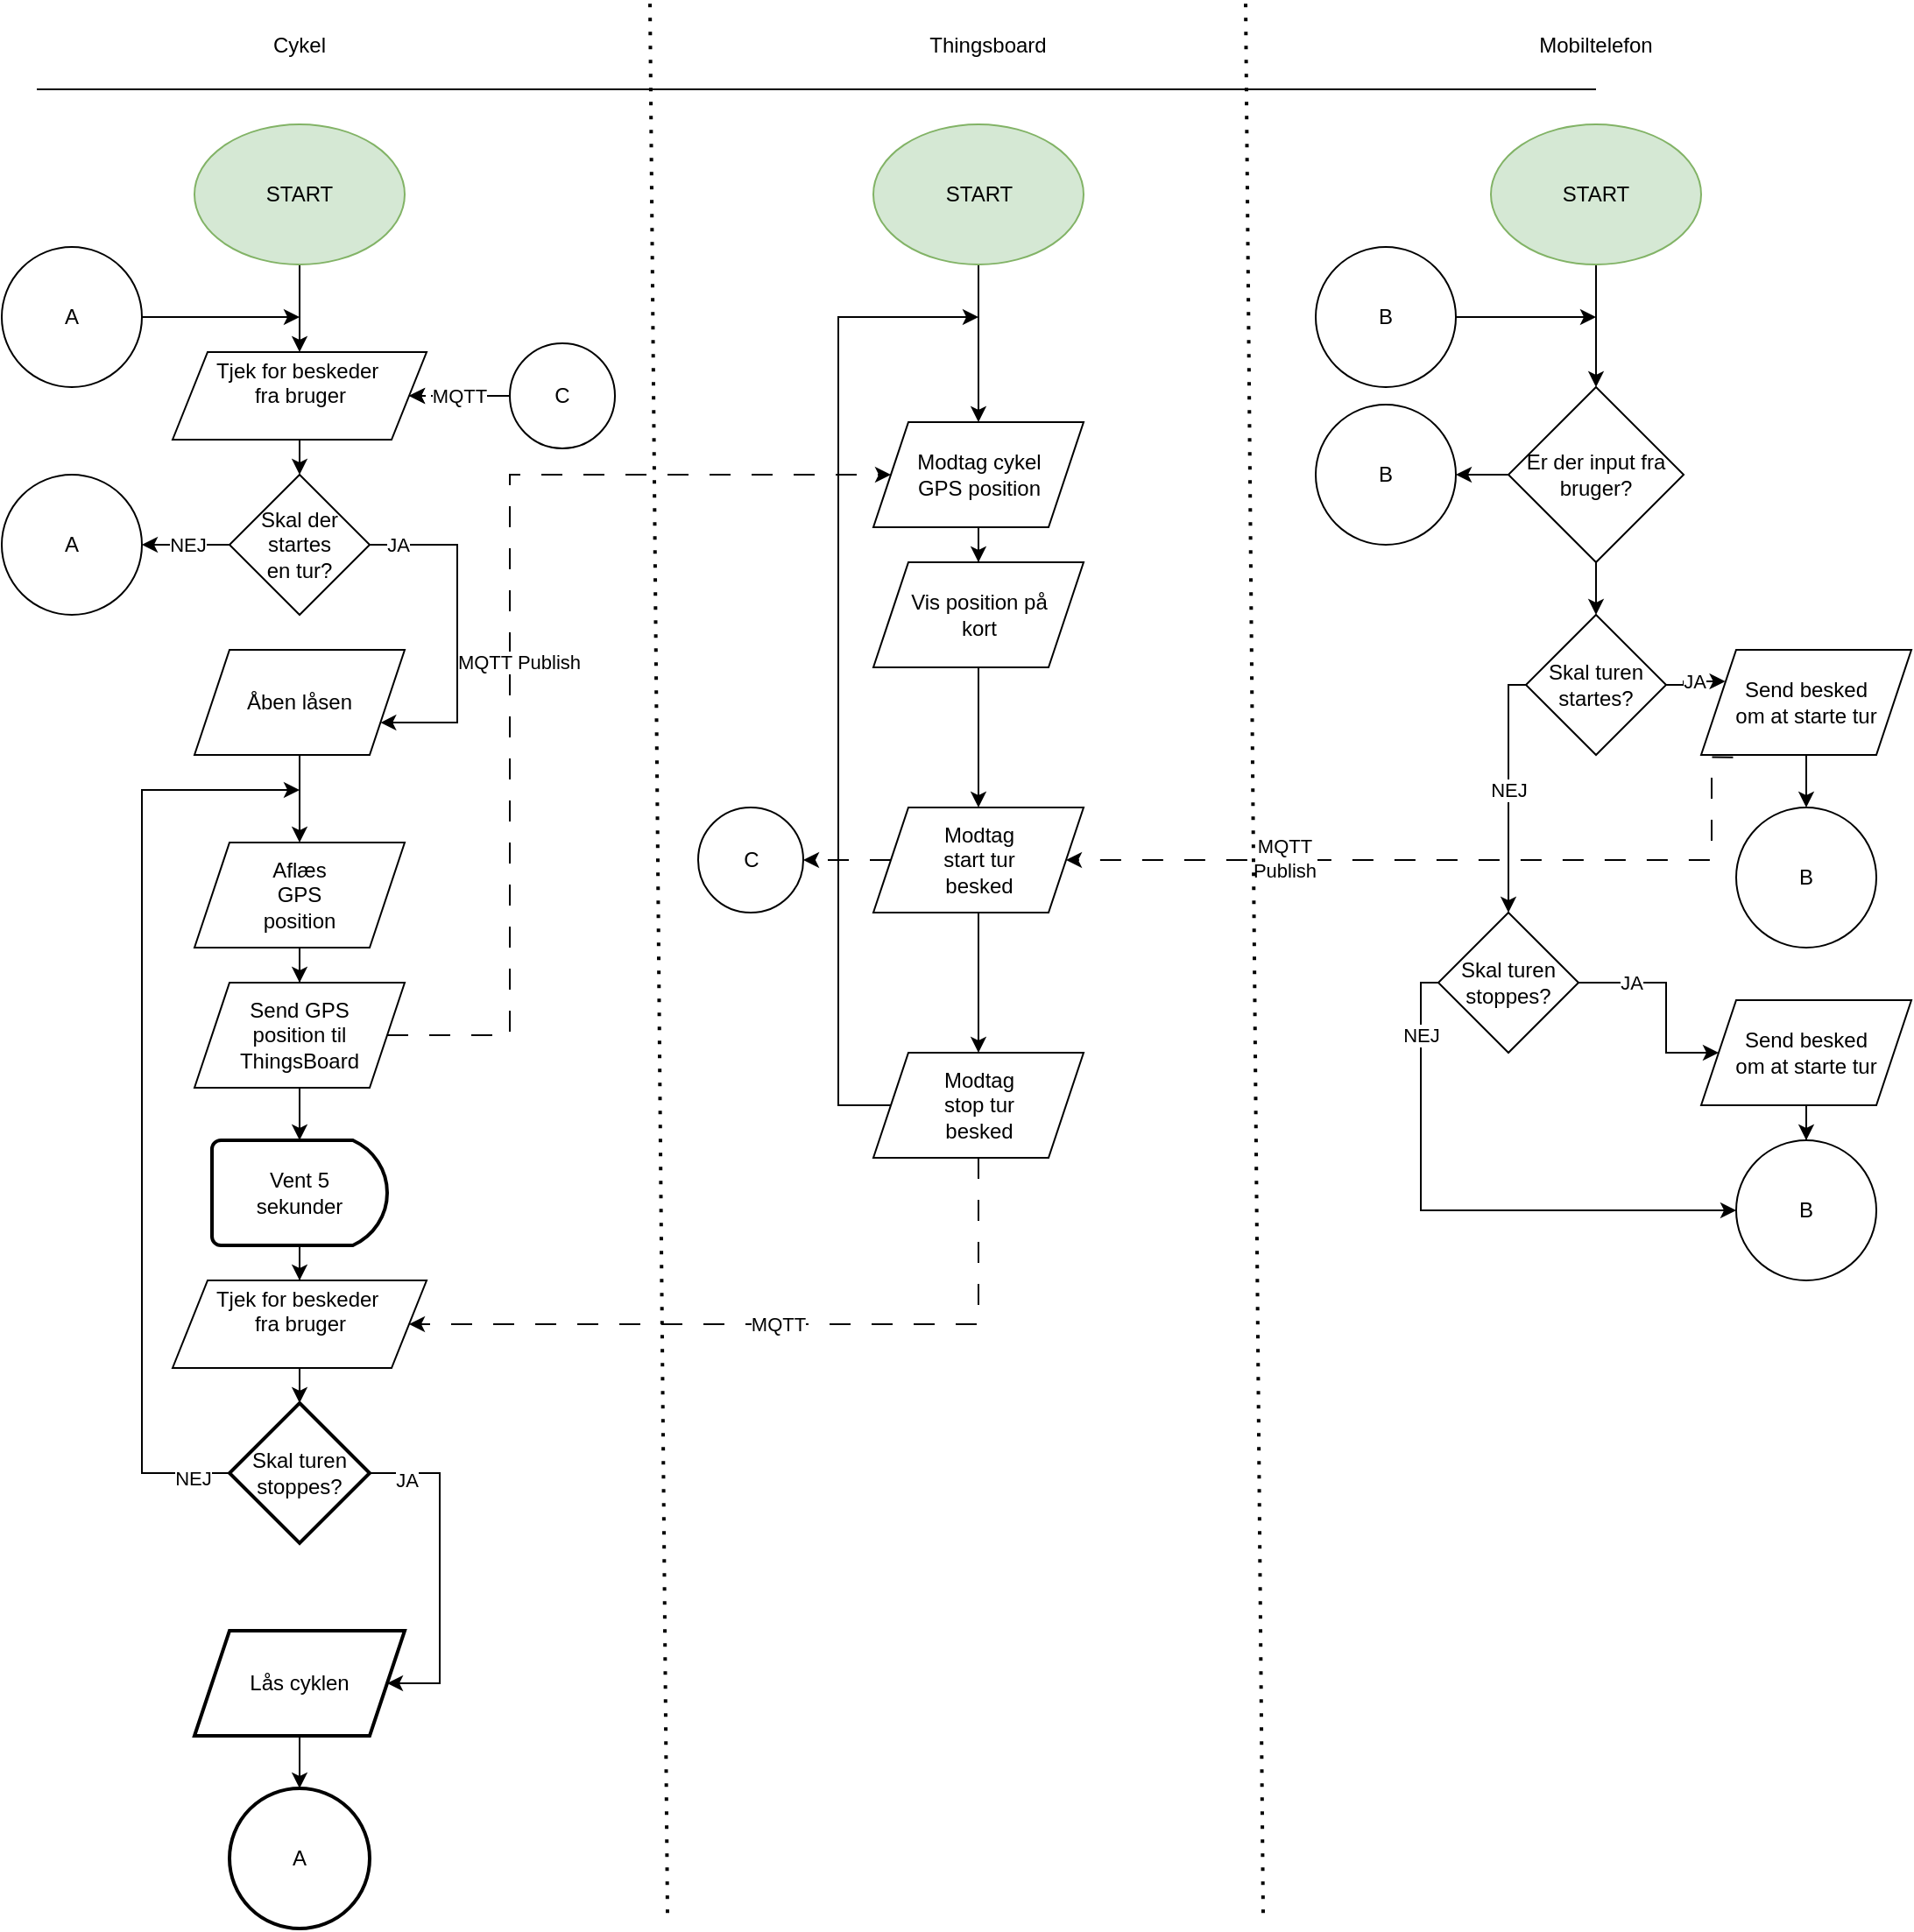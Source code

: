 <mxfile version="24.7.17">
  <diagram name="Side-1" id="3Bjg-c0eX6i9LthyG0Qk">
    <mxGraphModel dx="2526" dy="2004" grid="1" gridSize="10" guides="1" tooltips="1" connect="1" arrows="1" fold="1" page="1" pageScale="1" pageWidth="850" pageHeight="1100" math="0" shadow="0">
      <root>
        <mxCell id="0" />
        <mxCell id="1" parent="0" />
        <mxCell id="myIz-vPqBbgkKjKdD7VN-34" value="" style="edgeStyle=orthogonalEdgeStyle;rounded=0;orthogonalLoop=1;jettySize=auto;html=1;" edge="1" parent="1" source="myIz-vPqBbgkKjKdD7VN-1" target="myIz-vPqBbgkKjKdD7VN-33">
          <mxGeometry relative="1" as="geometry" />
        </mxCell>
        <mxCell id="myIz-vPqBbgkKjKdD7VN-1" value="START" style="ellipse;whiteSpace=wrap;html=1;fillColor=#d5e8d4;strokeColor=#82b366;" vertex="1" parent="1">
          <mxGeometry x="60" y="60" width="120" height="80" as="geometry" />
        </mxCell>
        <mxCell id="myIz-vPqBbgkKjKdD7VN-59" value="" style="edgeStyle=orthogonalEdgeStyle;rounded=0;orthogonalLoop=1;jettySize=auto;html=1;" edge="1" parent="1" source="myIz-vPqBbgkKjKdD7VN-2" target="myIz-vPqBbgkKjKdD7VN-58">
          <mxGeometry relative="1" as="geometry" />
        </mxCell>
        <mxCell id="myIz-vPqBbgkKjKdD7VN-2" value="START" style="ellipse;whiteSpace=wrap;html=1;fillColor=#d5e8d4;strokeColor=#82b366;" vertex="1" parent="1">
          <mxGeometry x="447.5" y="60" width="120" height="80" as="geometry" />
        </mxCell>
        <mxCell id="myIz-vPqBbgkKjKdD7VN-78" value="" style="edgeStyle=orthogonalEdgeStyle;rounded=0;orthogonalLoop=1;jettySize=auto;html=1;" edge="1" parent="1" source="myIz-vPqBbgkKjKdD7VN-3" target="myIz-vPqBbgkKjKdD7VN-77">
          <mxGeometry relative="1" as="geometry" />
        </mxCell>
        <mxCell id="myIz-vPqBbgkKjKdD7VN-3" value="START" style="ellipse;whiteSpace=wrap;html=1;fillColor=#d5e8d4;strokeColor=#82b366;" vertex="1" parent="1">
          <mxGeometry x="800" y="60" width="120" height="80" as="geometry" />
        </mxCell>
        <mxCell id="myIz-vPqBbgkKjKdD7VN-5" value="" style="endArrow=none;html=1;rounded=0;" edge="1" parent="1">
          <mxGeometry width="50" height="50" relative="1" as="geometry">
            <mxPoint x="-30" y="40" as="sourcePoint" />
            <mxPoint x="860" y="40" as="targetPoint" />
          </mxGeometry>
        </mxCell>
        <mxCell id="myIz-vPqBbgkKjKdD7VN-8" value="Cykel" style="text;html=1;align=center;verticalAlign=middle;whiteSpace=wrap;rounded=0;" vertex="1" parent="1">
          <mxGeometry x="90" width="60" height="30" as="geometry" />
        </mxCell>
        <mxCell id="myIz-vPqBbgkKjKdD7VN-9" value="Thingsboard" style="text;html=1;align=center;verticalAlign=middle;whiteSpace=wrap;rounded=0;" vertex="1" parent="1">
          <mxGeometry x="477.5" width="70" height="30" as="geometry" />
        </mxCell>
        <mxCell id="myIz-vPqBbgkKjKdD7VN-10" value="Mobiltelefon" style="text;html=1;align=center;verticalAlign=middle;whiteSpace=wrap;rounded=0;" vertex="1" parent="1">
          <mxGeometry x="825" width="70" height="30" as="geometry" />
        </mxCell>
        <mxCell id="myIz-vPqBbgkKjKdD7VN-20" value="" style="edgeStyle=orthogonalEdgeStyle;rounded=0;orthogonalLoop=1;jettySize=auto;html=1;" edge="1" parent="1" source="myIz-vPqBbgkKjKdD7VN-16" target="myIz-vPqBbgkKjKdD7VN-19">
          <mxGeometry relative="1" as="geometry" />
        </mxCell>
        <mxCell id="myIz-vPqBbgkKjKdD7VN-16" value="&lt;div&gt;Aflæs&lt;/div&gt;&lt;div&gt;GPS&lt;/div&gt;&lt;div&gt;position&lt;br&gt;&lt;/div&gt;" style="shape=parallelogram;perimeter=parallelogramPerimeter;whiteSpace=wrap;html=1;fixedSize=1;" vertex="1" parent="1">
          <mxGeometry x="60" y="470" width="120" height="60" as="geometry" />
        </mxCell>
        <mxCell id="myIz-vPqBbgkKjKdD7VN-62" style="edgeStyle=orthogonalEdgeStyle;rounded=0;orthogonalLoop=1;jettySize=auto;html=1;exitX=1;exitY=0.5;exitDx=0;exitDy=0;entryX=0;entryY=0.5;entryDx=0;entryDy=0;dashed=1;dashPattern=12 12;" edge="1" parent="1" source="myIz-vPqBbgkKjKdD7VN-19" target="myIz-vPqBbgkKjKdD7VN-58">
          <mxGeometry relative="1" as="geometry">
            <Array as="points">
              <mxPoint x="240" y="580" />
              <mxPoint x="240" y="260" />
            </Array>
          </mxGeometry>
        </mxCell>
        <mxCell id="myIz-vPqBbgkKjKdD7VN-64" value="MQTT Publish" style="edgeLabel;html=1;align=center;verticalAlign=middle;resizable=0;points=[];" vertex="1" connectable="0" parent="myIz-vPqBbgkKjKdD7VN-62">
          <mxGeometry x="-0.067" y="-5" relative="1" as="geometry">
            <mxPoint as="offset" />
          </mxGeometry>
        </mxCell>
        <mxCell id="myIz-vPqBbgkKjKdD7VN-19" value="&lt;div&gt;Send GPS&lt;/div&gt;&lt;div&gt;position til&lt;/div&gt;&lt;div&gt;ThingsBoard&lt;br&gt;&lt;/div&gt;" style="shape=parallelogram;perimeter=parallelogramPerimeter;whiteSpace=wrap;html=1;fixedSize=1;" vertex="1" parent="1">
          <mxGeometry x="60" y="550" width="120" height="60" as="geometry" />
        </mxCell>
        <mxCell id="myIz-vPqBbgkKjKdD7VN-54" style="edgeStyle=orthogonalEdgeStyle;rounded=0;orthogonalLoop=1;jettySize=auto;html=1;exitX=0.5;exitY=1;exitDx=0;exitDy=0;exitPerimeter=0;" edge="1" parent="1" source="myIz-vPqBbgkKjKdD7VN-21" target="myIz-vPqBbgkKjKdD7VN-53">
          <mxGeometry relative="1" as="geometry" />
        </mxCell>
        <mxCell id="myIz-vPqBbgkKjKdD7VN-21" value="&lt;div&gt;Vent 5 &lt;br&gt;&lt;/div&gt;&lt;div&gt;sekunder&lt;br&gt;&lt;/div&gt;" style="strokeWidth=2;html=1;shape=mxgraph.flowchart.delay;whiteSpace=wrap;" vertex="1" parent="1">
          <mxGeometry x="70" y="640" width="100" height="60" as="geometry" />
        </mxCell>
        <mxCell id="myIz-vPqBbgkKjKdD7VN-22" style="edgeStyle=orthogonalEdgeStyle;rounded=0;orthogonalLoop=1;jettySize=auto;html=1;exitX=0.5;exitY=1;exitDx=0;exitDy=0;entryX=0.5;entryY=0;entryDx=0;entryDy=0;entryPerimeter=0;" edge="1" parent="1" source="myIz-vPqBbgkKjKdD7VN-19" target="myIz-vPqBbgkKjKdD7VN-21">
          <mxGeometry relative="1" as="geometry" />
        </mxCell>
        <mxCell id="myIz-vPqBbgkKjKdD7VN-45" value="" style="edgeStyle=orthogonalEdgeStyle;rounded=0;orthogonalLoop=1;jettySize=auto;html=1;" edge="1" parent="1" source="myIz-vPqBbgkKjKdD7VN-29" target="myIz-vPqBbgkKjKdD7VN-16">
          <mxGeometry relative="1" as="geometry" />
        </mxCell>
        <mxCell id="myIz-vPqBbgkKjKdD7VN-29" value="Åben låsen" style="shape=parallelogram;perimeter=parallelogramPerimeter;whiteSpace=wrap;html=1;fixedSize=1;" vertex="1" parent="1">
          <mxGeometry x="60" y="360" width="120" height="60" as="geometry" />
        </mxCell>
        <mxCell id="myIz-vPqBbgkKjKdD7VN-35" style="edgeStyle=orthogonalEdgeStyle;rounded=0;orthogonalLoop=1;jettySize=auto;html=1;exitX=1;exitY=0.5;exitDx=0;exitDy=0;entryX=1;entryY=0.75;entryDx=0;entryDy=0;" edge="1" parent="1" source="myIz-vPqBbgkKjKdD7VN-30" target="myIz-vPqBbgkKjKdD7VN-29">
          <mxGeometry relative="1" as="geometry">
            <Array as="points">
              <mxPoint x="210" y="300" />
              <mxPoint x="210" y="402" />
            </Array>
          </mxGeometry>
        </mxCell>
        <mxCell id="myIz-vPqBbgkKjKdD7VN-36" value="JA" style="edgeLabel;html=1;align=center;verticalAlign=middle;resizable=0;points=[];" vertex="1" connectable="0" parent="myIz-vPqBbgkKjKdD7VN-35">
          <mxGeometry x="-0.838" relative="1" as="geometry">
            <mxPoint as="offset" />
          </mxGeometry>
        </mxCell>
        <mxCell id="myIz-vPqBbgkKjKdD7VN-40" value="" style="edgeStyle=orthogonalEdgeStyle;rounded=0;orthogonalLoop=1;jettySize=auto;html=1;" edge="1" parent="1" source="myIz-vPqBbgkKjKdD7VN-30" target="myIz-vPqBbgkKjKdD7VN-39">
          <mxGeometry relative="1" as="geometry" />
        </mxCell>
        <mxCell id="myIz-vPqBbgkKjKdD7VN-41" value="NEJ" style="edgeLabel;html=1;align=center;verticalAlign=middle;resizable=0;points=[];" vertex="1" connectable="0" parent="myIz-vPqBbgkKjKdD7VN-40">
          <mxGeometry x="-0.034" relative="1" as="geometry">
            <mxPoint as="offset" />
          </mxGeometry>
        </mxCell>
        <mxCell id="myIz-vPqBbgkKjKdD7VN-30" value="&lt;div&gt;Skal der startes&lt;/div&gt;&lt;div&gt;en tur?&lt;br&gt;&lt;/div&gt;" style="rhombus;whiteSpace=wrap;html=1;" vertex="1" parent="1">
          <mxGeometry x="80" y="260" width="80" height="80" as="geometry" />
        </mxCell>
        <mxCell id="myIz-vPqBbgkKjKdD7VN-37" style="edgeStyle=orthogonalEdgeStyle;rounded=0;orthogonalLoop=1;jettySize=auto;html=1;exitX=0.5;exitY=1;exitDx=0;exitDy=0;entryX=0.5;entryY=0;entryDx=0;entryDy=0;" edge="1" parent="1" source="myIz-vPqBbgkKjKdD7VN-33" target="myIz-vPqBbgkKjKdD7VN-30">
          <mxGeometry relative="1" as="geometry" />
        </mxCell>
        <mxCell id="myIz-vPqBbgkKjKdD7VN-33" value="&lt;div&gt;Tjek for beskeder&amp;nbsp;&lt;/div&gt;&lt;div&gt;fra bruger&lt;/div&gt;&lt;div&gt;&lt;br&gt;&lt;/div&gt;" style="shape=parallelogram;perimeter=parallelogramPerimeter;whiteSpace=wrap;html=1;fixedSize=1;" vertex="1" parent="1">
          <mxGeometry x="47.5" y="190" width="145" height="50" as="geometry" />
        </mxCell>
        <mxCell id="myIz-vPqBbgkKjKdD7VN-39" value="A" style="ellipse;whiteSpace=wrap;html=1;" vertex="1" parent="1">
          <mxGeometry x="-50" y="260" width="80" height="80" as="geometry" />
        </mxCell>
        <mxCell id="myIz-vPqBbgkKjKdD7VN-43" style="edgeStyle=orthogonalEdgeStyle;rounded=0;orthogonalLoop=1;jettySize=auto;html=1;" edge="1" parent="1" source="myIz-vPqBbgkKjKdD7VN-42">
          <mxGeometry relative="1" as="geometry">
            <mxPoint x="120" y="170" as="targetPoint" />
          </mxGeometry>
        </mxCell>
        <mxCell id="myIz-vPqBbgkKjKdD7VN-42" value="A" style="ellipse;whiteSpace=wrap;html=1;" vertex="1" parent="1">
          <mxGeometry x="-50" y="130" width="80" height="80" as="geometry" />
        </mxCell>
        <mxCell id="myIz-vPqBbgkKjKdD7VN-49" value="" style="edgeStyle=orthogonalEdgeStyle;rounded=0;orthogonalLoop=1;jettySize=auto;html=1;exitX=1;exitY=0.5;exitDx=0;exitDy=0;entryX=1;entryY=0.5;entryDx=0;entryDy=0;" edge="1" parent="1" source="myIz-vPqBbgkKjKdD7VN-46" target="myIz-vPqBbgkKjKdD7VN-48">
          <mxGeometry relative="1" as="geometry">
            <Array as="points">
              <mxPoint x="200" y="830" />
              <mxPoint x="200" y="950" />
            </Array>
          </mxGeometry>
        </mxCell>
        <mxCell id="myIz-vPqBbgkKjKdD7VN-50" value="JA" style="edgeLabel;html=1;align=center;verticalAlign=middle;resizable=0;points=[];" vertex="1" connectable="0" parent="myIz-vPqBbgkKjKdD7VN-49">
          <mxGeometry x="-0.778" y="-4" relative="1" as="geometry">
            <mxPoint as="offset" />
          </mxGeometry>
        </mxCell>
        <mxCell id="myIz-vPqBbgkKjKdD7VN-56" style="edgeStyle=orthogonalEdgeStyle;rounded=0;orthogonalLoop=1;jettySize=auto;html=1;exitX=0;exitY=0.5;exitDx=0;exitDy=0;" edge="1" parent="1" source="myIz-vPqBbgkKjKdD7VN-46">
          <mxGeometry relative="1" as="geometry">
            <mxPoint x="120" y="440" as="targetPoint" />
            <Array as="points">
              <mxPoint x="30" y="830" />
              <mxPoint x="30" y="440" />
              <mxPoint x="120" y="440" />
            </Array>
          </mxGeometry>
        </mxCell>
        <mxCell id="myIz-vPqBbgkKjKdD7VN-57" value="NEJ" style="edgeLabel;html=1;align=center;verticalAlign=middle;resizable=0;points=[];" vertex="1" connectable="0" parent="myIz-vPqBbgkKjKdD7VN-56">
          <mxGeometry x="-0.921" y="3" relative="1" as="geometry">
            <mxPoint as="offset" />
          </mxGeometry>
        </mxCell>
        <mxCell id="myIz-vPqBbgkKjKdD7VN-46" value="Skal turen stoppes?" style="rhombus;whiteSpace=wrap;html=1;strokeWidth=2;" vertex="1" parent="1">
          <mxGeometry x="80" y="790" width="80" height="80" as="geometry" />
        </mxCell>
        <mxCell id="myIz-vPqBbgkKjKdD7VN-52" value="" style="edgeStyle=orthogonalEdgeStyle;rounded=0;orthogonalLoop=1;jettySize=auto;html=1;" edge="1" parent="1" source="myIz-vPqBbgkKjKdD7VN-48" target="myIz-vPqBbgkKjKdD7VN-51">
          <mxGeometry relative="1" as="geometry" />
        </mxCell>
        <mxCell id="myIz-vPqBbgkKjKdD7VN-48" value="Lås cyklen" style="shape=parallelogram;perimeter=parallelogramPerimeter;whiteSpace=wrap;html=1;fixedSize=1;strokeWidth=2;" vertex="1" parent="1">
          <mxGeometry x="60" y="920" width="120" height="60" as="geometry" />
        </mxCell>
        <mxCell id="myIz-vPqBbgkKjKdD7VN-51" value="A" style="ellipse;whiteSpace=wrap;html=1;strokeWidth=2;" vertex="1" parent="1">
          <mxGeometry x="80" y="1010" width="80" height="80" as="geometry" />
        </mxCell>
        <mxCell id="myIz-vPqBbgkKjKdD7VN-55" style="edgeStyle=orthogonalEdgeStyle;rounded=0;orthogonalLoop=1;jettySize=auto;html=1;exitX=0.5;exitY=1;exitDx=0;exitDy=0;" edge="1" parent="1" source="myIz-vPqBbgkKjKdD7VN-53" target="myIz-vPqBbgkKjKdD7VN-46">
          <mxGeometry relative="1" as="geometry" />
        </mxCell>
        <mxCell id="myIz-vPqBbgkKjKdD7VN-53" value="&lt;div&gt;Tjek for beskeder&amp;nbsp;&lt;/div&gt;&lt;div&gt;fra bruger&lt;/div&gt;&lt;div&gt;&lt;br&gt;&lt;/div&gt;" style="shape=parallelogram;perimeter=parallelogramPerimeter;whiteSpace=wrap;html=1;fixedSize=1;" vertex="1" parent="1">
          <mxGeometry x="47.5" y="720" width="145" height="50" as="geometry" />
        </mxCell>
        <mxCell id="myIz-vPqBbgkKjKdD7VN-61" value="" style="edgeStyle=orthogonalEdgeStyle;rounded=0;orthogonalLoop=1;jettySize=auto;html=1;" edge="1" parent="1" source="myIz-vPqBbgkKjKdD7VN-58" target="myIz-vPqBbgkKjKdD7VN-60">
          <mxGeometry relative="1" as="geometry" />
        </mxCell>
        <mxCell id="myIz-vPqBbgkKjKdD7VN-58" value="Modtag cykel &lt;br&gt;GPS position" style="shape=parallelogram;perimeter=parallelogramPerimeter;whiteSpace=wrap;html=1;fixedSize=1;" vertex="1" parent="1">
          <mxGeometry x="447.5" y="230" width="120" height="60" as="geometry" />
        </mxCell>
        <mxCell id="myIz-vPqBbgkKjKdD7VN-66" value="" style="edgeStyle=orthogonalEdgeStyle;rounded=0;orthogonalLoop=1;jettySize=auto;html=1;" edge="1" parent="1" source="myIz-vPqBbgkKjKdD7VN-60" target="myIz-vPqBbgkKjKdD7VN-65">
          <mxGeometry relative="1" as="geometry" />
        </mxCell>
        <mxCell id="myIz-vPqBbgkKjKdD7VN-60" value="&lt;div&gt;Vis position på &lt;br&gt;&lt;/div&gt;&lt;div&gt;kort&lt;br&gt;&lt;/div&gt;" style="shape=parallelogram;perimeter=parallelogramPerimeter;whiteSpace=wrap;html=1;fixedSize=1;" vertex="1" parent="1">
          <mxGeometry x="447.5" y="310" width="120" height="60" as="geometry" />
        </mxCell>
        <mxCell id="myIz-vPqBbgkKjKdD7VN-68" value="" style="edgeStyle=orthogonalEdgeStyle;rounded=0;orthogonalLoop=1;jettySize=auto;html=1;" edge="1" parent="1" source="myIz-vPqBbgkKjKdD7VN-65" target="myIz-vPqBbgkKjKdD7VN-67">
          <mxGeometry relative="1" as="geometry" />
        </mxCell>
        <mxCell id="myIz-vPqBbgkKjKdD7VN-113" value="" style="edgeStyle=orthogonalEdgeStyle;rounded=0;orthogonalLoop=1;jettySize=auto;html=1;dashed=1;dashPattern=12 12;" edge="1" parent="1" source="myIz-vPqBbgkKjKdD7VN-65" target="myIz-vPqBbgkKjKdD7VN-112">
          <mxGeometry relative="1" as="geometry" />
        </mxCell>
        <mxCell id="myIz-vPqBbgkKjKdD7VN-65" value="&lt;div&gt;Modtag&lt;/div&gt;&lt;div&gt;start tur &lt;br&gt;&lt;/div&gt;&lt;div&gt;besked &lt;br&gt;&lt;/div&gt;" style="shape=parallelogram;perimeter=parallelogramPerimeter;whiteSpace=wrap;html=1;fixedSize=1;" vertex="1" parent="1">
          <mxGeometry x="447.5" y="450" width="120" height="60" as="geometry" />
        </mxCell>
        <mxCell id="myIz-vPqBbgkKjKdD7VN-105" style="edgeStyle=orthogonalEdgeStyle;rounded=0;orthogonalLoop=1;jettySize=auto;html=1;exitX=0;exitY=0.5;exitDx=0;exitDy=0;" edge="1" parent="1" source="myIz-vPqBbgkKjKdD7VN-67">
          <mxGeometry relative="1" as="geometry">
            <mxPoint x="507.5" y="170" as="targetPoint" />
            <Array as="points">
              <mxPoint x="427.5" y="620" />
              <mxPoint x="427.5" y="170" />
            </Array>
          </mxGeometry>
        </mxCell>
        <mxCell id="myIz-vPqBbgkKjKdD7VN-108" value="MQTT" style="edgeStyle=orthogonalEdgeStyle;rounded=0;orthogonalLoop=1;jettySize=auto;html=1;dashed=1;entryX=1;entryY=0.5;entryDx=0;entryDy=0;dashPattern=12 12;" edge="1" parent="1" source="myIz-vPqBbgkKjKdD7VN-67" target="myIz-vPqBbgkKjKdD7VN-53">
          <mxGeometry relative="1" as="geometry">
            <mxPoint x="280" y="745" as="targetPoint" />
            <Array as="points">
              <mxPoint x="508" y="745" />
            </Array>
          </mxGeometry>
        </mxCell>
        <mxCell id="myIz-vPqBbgkKjKdD7VN-67" value="&lt;div&gt;Modtag&lt;/div&gt;&lt;div&gt;stop tur &lt;br&gt;&lt;/div&gt;&lt;div&gt;besked &lt;br&gt;&lt;/div&gt;" style="shape=parallelogram;perimeter=parallelogramPerimeter;whiteSpace=wrap;html=1;fixedSize=1;" vertex="1" parent="1">
          <mxGeometry x="447.5" y="590" width="120" height="60" as="geometry" />
        </mxCell>
        <mxCell id="myIz-vPqBbgkKjKdD7VN-74" value="" style="edgeStyle=orthogonalEdgeStyle;rounded=0;orthogonalLoop=1;jettySize=auto;html=1;dashed=1;entryX=1;entryY=0.5;entryDx=0;entryDy=0;exitX=0.152;exitY=1.022;exitDx=0;exitDy=0;exitPerimeter=0;dashPattern=12 12;" edge="1" parent="1" source="myIz-vPqBbgkKjKdD7VN-69" target="myIz-vPqBbgkKjKdD7VN-65">
          <mxGeometry relative="1" as="geometry">
            <mxPoint x="647.5" y="140" as="targetPoint" />
            <Array as="points">
              <mxPoint x="926" y="421" />
              <mxPoint x="926" y="480" />
            </Array>
          </mxGeometry>
        </mxCell>
        <mxCell id="myIz-vPqBbgkKjKdD7VN-75" value="&lt;div&gt;MQTT &lt;br&gt;&lt;/div&gt;&lt;div&gt;Publish&lt;br&gt;&lt;/div&gt;" style="edgeLabel;html=1;align=center;verticalAlign=middle;resizable=0;points=[];" vertex="1" connectable="0" parent="myIz-vPqBbgkKjKdD7VN-74">
          <mxGeometry x="0.435" y="-1" relative="1" as="geometry">
            <mxPoint as="offset" />
          </mxGeometry>
        </mxCell>
        <mxCell id="myIz-vPqBbgkKjKdD7VN-97" value="" style="edgeStyle=orthogonalEdgeStyle;rounded=0;orthogonalLoop=1;jettySize=auto;html=1;" edge="1" parent="1" source="myIz-vPqBbgkKjKdD7VN-69" target="myIz-vPqBbgkKjKdD7VN-96">
          <mxGeometry relative="1" as="geometry" />
        </mxCell>
        <mxCell id="myIz-vPqBbgkKjKdD7VN-69" value="&lt;div&gt;Send besked &lt;br&gt;&lt;/div&gt;&lt;div&gt;om at starte tur&lt;br&gt;&lt;/div&gt;" style="shape=parallelogram;perimeter=parallelogramPerimeter;whiteSpace=wrap;html=1;fixedSize=1;" vertex="1" parent="1">
          <mxGeometry x="920" y="360" width="120" height="60" as="geometry" />
        </mxCell>
        <mxCell id="myIz-vPqBbgkKjKdD7VN-100" value="" style="edgeStyle=orthogonalEdgeStyle;rounded=0;orthogonalLoop=1;jettySize=auto;html=1;" edge="1" parent="1" source="myIz-vPqBbgkKjKdD7VN-71" target="myIz-vPqBbgkKjKdD7VN-99">
          <mxGeometry relative="1" as="geometry" />
        </mxCell>
        <mxCell id="myIz-vPqBbgkKjKdD7VN-71" value="&lt;div&gt;Send besked &lt;br&gt;&lt;/div&gt;&lt;div&gt;om at starte tur&lt;br&gt;&lt;/div&gt;" style="shape=parallelogram;perimeter=parallelogramPerimeter;whiteSpace=wrap;html=1;fixedSize=1;" vertex="1" parent="1">
          <mxGeometry x="920" y="560" width="120" height="60" as="geometry" />
        </mxCell>
        <mxCell id="myIz-vPqBbgkKjKdD7VN-86" value="" style="edgeStyle=orthogonalEdgeStyle;rounded=0;orthogonalLoop=1;jettySize=auto;html=1;" edge="1" parent="1" source="myIz-vPqBbgkKjKdD7VN-77" target="myIz-vPqBbgkKjKdD7VN-85">
          <mxGeometry relative="1" as="geometry" />
        </mxCell>
        <mxCell id="myIz-vPqBbgkKjKdD7VN-93" value="" style="edgeStyle=orthogonalEdgeStyle;rounded=0;orthogonalLoop=1;jettySize=auto;html=1;" edge="1" parent="1" source="myIz-vPqBbgkKjKdD7VN-77" target="myIz-vPqBbgkKjKdD7VN-92">
          <mxGeometry relative="1" as="geometry" />
        </mxCell>
        <mxCell id="myIz-vPqBbgkKjKdD7VN-77" value="Er der input fra bruger?" style="rhombus;whiteSpace=wrap;html=1;" vertex="1" parent="1">
          <mxGeometry x="810" y="210" width="100" height="100" as="geometry" />
        </mxCell>
        <mxCell id="myIz-vPqBbgkKjKdD7VN-89" value="NEJ" style="edgeStyle=orthogonalEdgeStyle;rounded=0;orthogonalLoop=1;jettySize=auto;html=1;" edge="1" parent="1" source="myIz-vPqBbgkKjKdD7VN-85" target="myIz-vPqBbgkKjKdD7VN-88">
          <mxGeometry relative="1" as="geometry">
            <Array as="points">
              <mxPoint x="810" y="380" />
            </Array>
          </mxGeometry>
        </mxCell>
        <mxCell id="myIz-vPqBbgkKjKdD7VN-85" value="Skal turen startes?" style="rhombus;whiteSpace=wrap;html=1;" vertex="1" parent="1">
          <mxGeometry x="820" y="340" width="80" height="80" as="geometry" />
        </mxCell>
        <mxCell id="myIz-vPqBbgkKjKdD7VN-87" value="JA" style="edgeStyle=orthogonalEdgeStyle;rounded=0;orthogonalLoop=1;jettySize=auto;html=1;exitX=1;exitY=0.5;exitDx=0;exitDy=0;entryX=0;entryY=0.25;entryDx=0;entryDy=0;" edge="1" parent="1" source="myIz-vPqBbgkKjKdD7VN-85" target="myIz-vPqBbgkKjKdD7VN-69">
          <mxGeometry relative="1" as="geometry">
            <Array as="points">
              <mxPoint x="910" y="380" />
              <mxPoint x="910" y="378" />
              <mxPoint x="934" y="378" />
            </Array>
          </mxGeometry>
        </mxCell>
        <mxCell id="myIz-vPqBbgkKjKdD7VN-98" value="JA" style="edgeStyle=orthogonalEdgeStyle;rounded=0;orthogonalLoop=1;jettySize=auto;html=1;exitX=1;exitY=0.5;exitDx=0;exitDy=0;entryX=0;entryY=0.5;entryDx=0;entryDy=0;" edge="1" parent="1" source="myIz-vPqBbgkKjKdD7VN-88" target="myIz-vPqBbgkKjKdD7VN-71">
          <mxGeometry x="-0.5" relative="1" as="geometry">
            <Array as="points">
              <mxPoint x="900" y="550" />
              <mxPoint x="900" y="590" />
            </Array>
            <mxPoint as="offset" />
          </mxGeometry>
        </mxCell>
        <mxCell id="myIz-vPqBbgkKjKdD7VN-102" value="NEJ" style="edgeStyle=orthogonalEdgeStyle;rounded=0;orthogonalLoop=1;jettySize=auto;html=1;exitX=0;exitY=0.5;exitDx=0;exitDy=0;entryX=0;entryY=0.5;entryDx=0;entryDy=0;" edge="1" parent="1" source="myIz-vPqBbgkKjKdD7VN-88" target="myIz-vPqBbgkKjKdD7VN-99">
          <mxGeometry x="-0.75" relative="1" as="geometry">
            <mxPoint x="760.0" y="630" as="targetPoint" />
            <Array as="points">
              <mxPoint x="760" y="550" />
              <mxPoint x="760" y="680" />
            </Array>
            <mxPoint as="offset" />
          </mxGeometry>
        </mxCell>
        <mxCell id="myIz-vPqBbgkKjKdD7VN-88" value="&lt;div&gt;Skal turen &lt;br&gt;&lt;/div&gt;&lt;div&gt;stoppes?&lt;br&gt;&lt;/div&gt;" style="rhombus;whiteSpace=wrap;html=1;" vertex="1" parent="1">
          <mxGeometry x="770" y="510" width="80" height="80" as="geometry" />
        </mxCell>
        <mxCell id="myIz-vPqBbgkKjKdD7VN-92" value="B" style="ellipse;whiteSpace=wrap;html=1;fontStyle=0" vertex="1" parent="1">
          <mxGeometry x="700" y="220" width="80" height="80" as="geometry" />
        </mxCell>
        <mxCell id="myIz-vPqBbgkKjKdD7VN-95" style="edgeStyle=orthogonalEdgeStyle;rounded=0;orthogonalLoop=1;jettySize=auto;html=1;" edge="1" parent="1" source="myIz-vPqBbgkKjKdD7VN-94">
          <mxGeometry relative="1" as="geometry">
            <mxPoint x="860" y="170" as="targetPoint" />
          </mxGeometry>
        </mxCell>
        <mxCell id="myIz-vPqBbgkKjKdD7VN-94" value="B" style="ellipse;whiteSpace=wrap;html=1;fontStyle=0" vertex="1" parent="1">
          <mxGeometry x="700" y="130" width="80" height="80" as="geometry" />
        </mxCell>
        <mxCell id="myIz-vPqBbgkKjKdD7VN-96" value="B" style="ellipse;whiteSpace=wrap;html=1;" vertex="1" parent="1">
          <mxGeometry x="940" y="450" width="80" height="80" as="geometry" />
        </mxCell>
        <mxCell id="myIz-vPqBbgkKjKdD7VN-99" value="B" style="ellipse;whiteSpace=wrap;html=1;" vertex="1" parent="1">
          <mxGeometry x="940" y="640" width="80" height="80" as="geometry" />
        </mxCell>
        <mxCell id="myIz-vPqBbgkKjKdD7VN-112" value="C" style="ellipse;whiteSpace=wrap;html=1;" vertex="1" parent="1">
          <mxGeometry x="347.5" y="450" width="60" height="60" as="geometry" />
        </mxCell>
        <mxCell id="myIz-vPqBbgkKjKdD7VN-115" style="edgeStyle=orthogonalEdgeStyle;rounded=0;orthogonalLoop=1;jettySize=auto;html=1;exitX=0;exitY=0.5;exitDx=0;exitDy=0;entryX=1;entryY=0.5;entryDx=0;entryDy=0;dashed=1;" edge="1" parent="1" source="myIz-vPqBbgkKjKdD7VN-114" target="myIz-vPqBbgkKjKdD7VN-33">
          <mxGeometry relative="1" as="geometry" />
        </mxCell>
        <mxCell id="myIz-vPqBbgkKjKdD7VN-116" value="MQTT" style="edgeStyle=orthogonalEdgeStyle;rounded=0;orthogonalLoop=1;jettySize=auto;html=1;dashed=1;dashPattern=12 12;" edge="1" parent="1" source="myIz-vPqBbgkKjKdD7VN-114" target="myIz-vPqBbgkKjKdD7VN-33">
          <mxGeometry relative="1" as="geometry" />
        </mxCell>
        <mxCell id="myIz-vPqBbgkKjKdD7VN-114" value="C" style="ellipse;whiteSpace=wrap;html=1;" vertex="1" parent="1">
          <mxGeometry x="240" y="185" width="60" height="60" as="geometry" />
        </mxCell>
        <mxCell id="myIz-vPqBbgkKjKdD7VN-118" value="" style="endArrow=none;dashed=1;html=1;dashPattern=1 3;strokeWidth=2;rounded=0;" edge="1" parent="1">
          <mxGeometry width="50" height="50" relative="1" as="geometry">
            <mxPoint x="330" y="1081.111" as="sourcePoint" />
            <mxPoint x="320" y="-10" as="targetPoint" />
          </mxGeometry>
        </mxCell>
        <mxCell id="myIz-vPqBbgkKjKdD7VN-119" value="" style="endArrow=none;dashed=1;html=1;dashPattern=1 3;strokeWidth=2;rounded=0;" edge="1" parent="1">
          <mxGeometry width="50" height="50" relative="1" as="geometry">
            <mxPoint x="670" y="1081.111" as="sourcePoint" />
            <mxPoint x="660" y="-10" as="targetPoint" />
          </mxGeometry>
        </mxCell>
      </root>
    </mxGraphModel>
  </diagram>
</mxfile>
